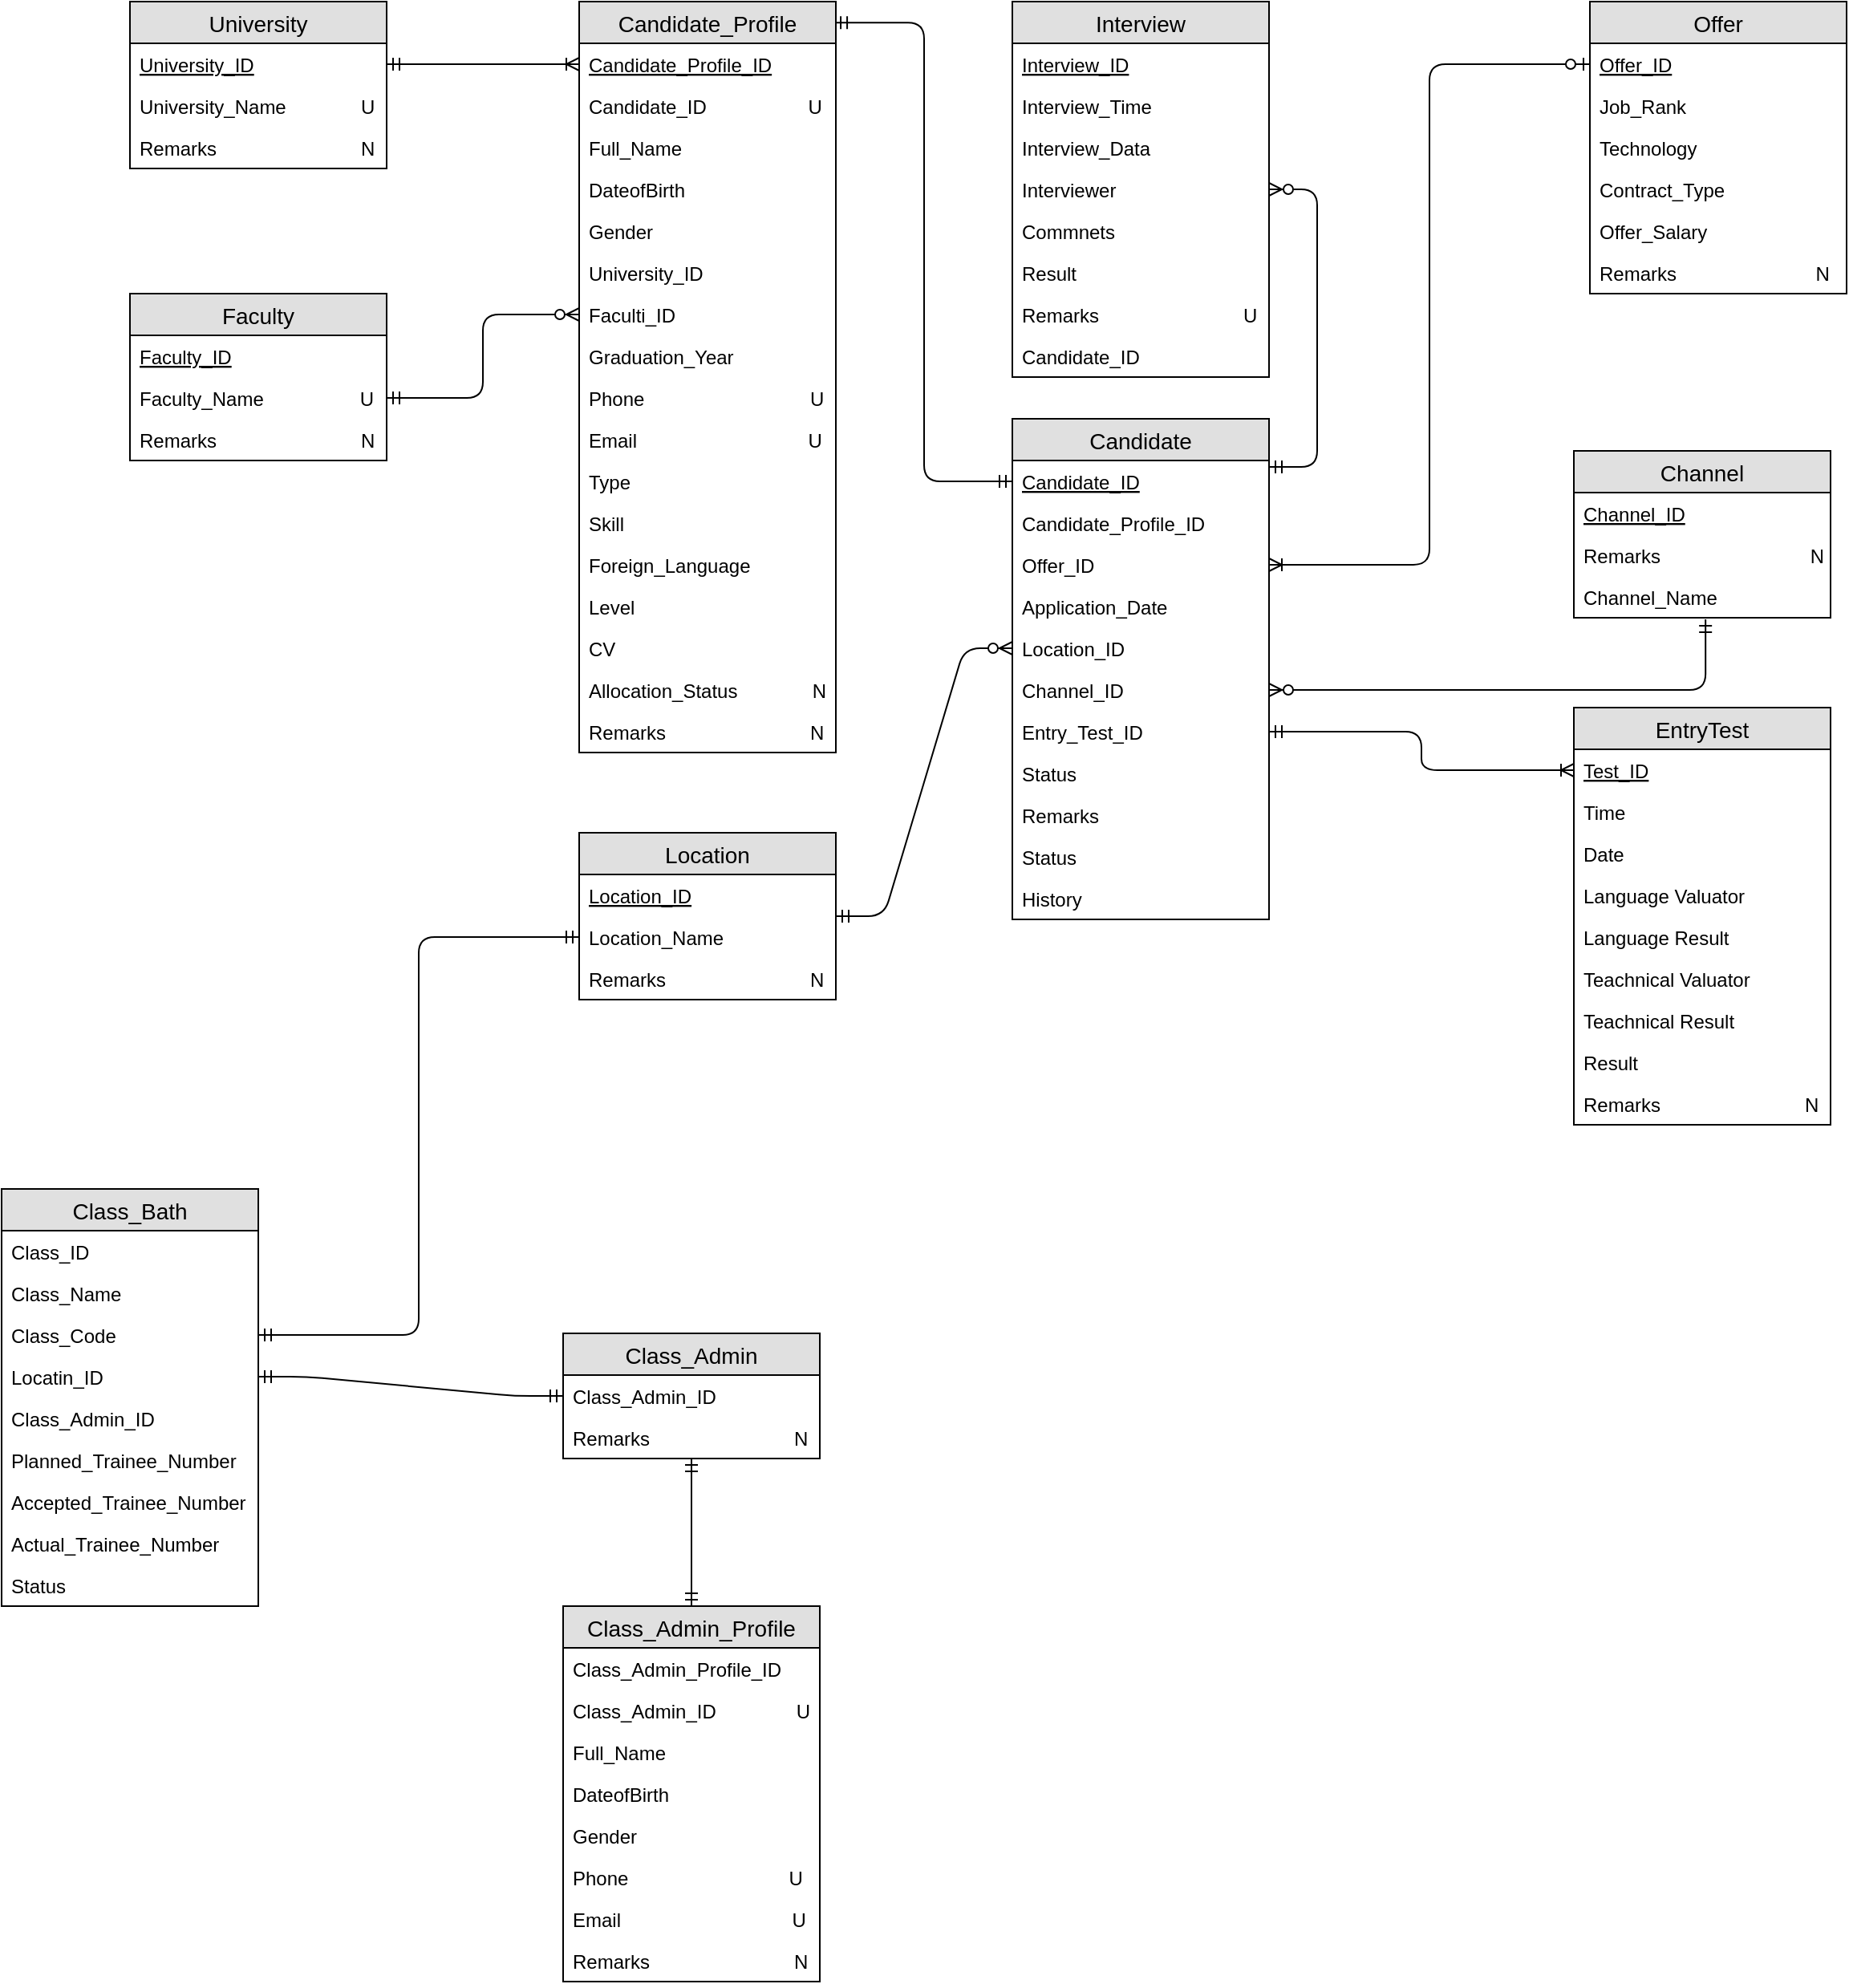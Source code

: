 <mxfile version="12.8.6" type="device"><diagram id="byvg1HGJeZC5ZQPJmpAa" name="Page-1"><mxGraphModel dx="2272" dy="1894" grid="1" gridSize="10" guides="1" tooltips="1" connect="1" arrows="1" fold="1" page="1" pageScale="1" pageWidth="850" pageHeight="1100" math="0" shadow="0"><root><mxCell id="0"/><mxCell id="1" parent="0"/><mxCell id="Px5AxqAatq_VNNvGxBcA-26" value="" style="edgeStyle=entityRelationEdgeStyle;fontSize=12;html=1;endArrow=ERzeroToMany;startArrow=ERmandOne;exitX=1;exitY=0.154;exitDx=0;exitDy=0;exitPerimeter=0;" parent="1" source="Px5AxqAatq_VNNvGxBcA-2" target="Px5AxqAatq_VNNvGxBcA-17" edge="1"><mxGeometry width="100" height="100" relative="1" as="geometry"><mxPoint x="370" y="460" as="sourcePoint"/><mxPoint x="470" y="360" as="targetPoint"/></mxGeometry></mxCell><mxCell id="Px5AxqAatq_VNNvGxBcA-17" value="Interview" style="swimlane;fontStyle=0;childLayout=stackLayout;horizontal=1;startSize=26;fillColor=#e0e0e0;horizontalStack=0;resizeParent=1;resizeParentMax=0;resizeLast=0;collapsible=1;marginBottom=0;swimlaneFillColor=#ffffff;align=center;fontSize=14;" parent="1" vertex="1"><mxGeometry x="90" y="-280" width="160" height="234" as="geometry"/></mxCell><mxCell id="Px5AxqAatq_VNNvGxBcA-18" value="Interview_ID&#10; " style="text;strokeColor=none;fillColor=none;spacingLeft=4;spacingRight=4;overflow=hidden;rotatable=0;points=[[0,0.5],[1,0.5]];portConstraint=eastwest;fontSize=12;fontStyle=4" parent="Px5AxqAatq_VNNvGxBcA-17" vertex="1"><mxGeometry y="26" width="160" height="26" as="geometry"/></mxCell><mxCell id="Px5AxqAatq_VNNvGxBcA-19" value="Interview_Time" style="text;strokeColor=none;fillColor=none;spacingLeft=4;spacingRight=4;overflow=hidden;rotatable=0;points=[[0,0.5],[1,0.5]];portConstraint=eastwest;fontSize=12;" parent="Px5AxqAatq_VNNvGxBcA-17" vertex="1"><mxGeometry y="52" width="160" height="26" as="geometry"/></mxCell><mxCell id="Px5AxqAatq_VNNvGxBcA-20" value="Interview_Data&#10;" style="text;strokeColor=none;fillColor=none;spacingLeft=4;spacingRight=4;overflow=hidden;rotatable=0;points=[[0,0.5],[1,0.5]];portConstraint=eastwest;fontSize=12;" parent="Px5AxqAatq_VNNvGxBcA-17" vertex="1"><mxGeometry y="78" width="160" height="26" as="geometry"/></mxCell><mxCell id="Px5AxqAatq_VNNvGxBcA-21" value="Interviewer&#10;" style="text;strokeColor=none;fillColor=none;spacingLeft=4;spacingRight=4;overflow=hidden;rotatable=0;points=[[0,0.5],[1,0.5]];portConstraint=eastwest;fontSize=12;" parent="Px5AxqAatq_VNNvGxBcA-17" vertex="1"><mxGeometry y="104" width="160" height="26" as="geometry"/></mxCell><mxCell id="Px5AxqAatq_VNNvGxBcA-22" value="Commnets" style="text;strokeColor=none;fillColor=none;spacingLeft=4;spacingRight=4;overflow=hidden;rotatable=0;points=[[0,0.5],[1,0.5]];portConstraint=eastwest;fontSize=12;" parent="Px5AxqAatq_VNNvGxBcA-17" vertex="1"><mxGeometry y="130" width="160" height="26" as="geometry"/></mxCell><mxCell id="Px5AxqAatq_VNNvGxBcA-23" value="Result " style="text;strokeColor=none;fillColor=none;spacingLeft=4;spacingRight=4;overflow=hidden;rotatable=0;points=[[0,0.5],[1,0.5]];portConstraint=eastwest;fontSize=12;" parent="Px5AxqAatq_VNNvGxBcA-17" vertex="1"><mxGeometry y="156" width="160" height="26" as="geometry"/></mxCell><mxCell id="Px5AxqAatq_VNNvGxBcA-24" value="Remarks                           U" style="text;strokeColor=none;fillColor=none;spacingLeft=4;spacingRight=4;overflow=hidden;rotatable=0;points=[[0,0.5],[1,0.5]];portConstraint=eastwest;fontSize=12;" parent="Px5AxqAatq_VNNvGxBcA-17" vertex="1"><mxGeometry y="182" width="160" height="26" as="geometry"/></mxCell><mxCell id="Px5AxqAatq_VNNvGxBcA-27" value="Candidate_ID" style="text;strokeColor=none;fillColor=none;spacingLeft=4;spacingRight=4;overflow=hidden;rotatable=0;points=[[0,0.5],[1,0.5]];portConstraint=eastwest;fontSize=12;" parent="Px5AxqAatq_VNNvGxBcA-17" vertex="1"><mxGeometry y="208" width="160" height="26" as="geometry"/></mxCell><mxCell id="Px5AxqAatq_VNNvGxBcA-38" value="" style="fontSize=12;html=1;endArrow=ERoneToMany;startArrow=ERzeroToOne;entryX=1;entryY=0.5;entryDx=0;entryDy=0;edgeStyle=orthogonalEdgeStyle;" parent="1" source="Px5AxqAatq_VNNvGxBcA-29" target="Px5AxqAatq_VNNvGxBcA-7" edge="1"><mxGeometry width="100" height="100" relative="1" as="geometry"><mxPoint x="368.579" y="301" as="sourcePoint"/><mxPoint x="320" y="250" as="targetPoint"/></mxGeometry></mxCell><mxCell id="Px5AxqAatq_VNNvGxBcA-1" value="Candidate" style="swimlane;fontStyle=0;childLayout=stackLayout;horizontal=1;startSize=26;fillColor=#e0e0e0;horizontalStack=0;resizeParent=1;resizeParentMax=0;resizeLast=0;collapsible=1;marginBottom=0;swimlaneFillColor=#ffffff;align=center;fontSize=14;" parent="1" vertex="1"><mxGeometry x="90" y="-20" width="160" height="312" as="geometry"/></mxCell><mxCell id="Px5AxqAatq_VNNvGxBcA-2" value="Candidate_ID&#10;" style="text;strokeColor=none;fillColor=none;spacingLeft=4;spacingRight=4;overflow=hidden;rotatable=0;points=[[0,0.5],[1,0.5]];portConstraint=eastwest;fontSize=12;fontStyle=4" parent="Px5AxqAatq_VNNvGxBcA-1" vertex="1"><mxGeometry y="26" width="160" height="26" as="geometry"/></mxCell><mxCell id="Px5AxqAatq_VNNvGxBcA-3" value="Candidate_Profile_ID&#10;" style="text;strokeColor=none;fillColor=none;spacingLeft=4;spacingRight=4;overflow=hidden;rotatable=0;points=[[0,0.5],[1,0.5]];portConstraint=eastwest;fontSize=12;fontStyle=0;strokeWidth=3;" parent="Px5AxqAatq_VNNvGxBcA-1" vertex="1"><mxGeometry y="52" width="160" height="26" as="geometry"/></mxCell><mxCell id="Px5AxqAatq_VNNvGxBcA-7" value="Offer_ID" style="text;strokeColor=none;fillColor=none;spacingLeft=4;spacingRight=4;overflow=hidden;rotatable=0;points=[[0,0.5],[1,0.5]];portConstraint=eastwest;fontSize=12;" parent="Px5AxqAatq_VNNvGxBcA-1" vertex="1"><mxGeometry y="78" width="160" height="26" as="geometry"/></mxCell><mxCell id="Px5AxqAatq_VNNvGxBcA-4" value="Application_Date&#10;" style="text;strokeColor=none;fillColor=none;spacingLeft=4;spacingRight=4;overflow=hidden;rotatable=0;points=[[0,0.5],[1,0.5]];portConstraint=eastwest;fontSize=12;" parent="Px5AxqAatq_VNNvGxBcA-1" vertex="1"><mxGeometry y="104" width="160" height="26" as="geometry"/></mxCell><mxCell id="Px5AxqAatq_VNNvGxBcA-5" value="Location_ID" style="text;strokeColor=none;fillColor=none;spacingLeft=4;spacingRight=4;overflow=hidden;rotatable=0;points=[[0,0.5],[1,0.5]];portConstraint=eastwest;fontSize=12;" parent="Px5AxqAatq_VNNvGxBcA-1" vertex="1"><mxGeometry y="130" width="160" height="26" as="geometry"/></mxCell><mxCell id="Px5AxqAatq_VNNvGxBcA-6" value="Channel_ID" style="text;strokeColor=none;fillColor=none;spacingLeft=4;spacingRight=4;overflow=hidden;rotatable=0;points=[[0,0.5],[1,0.5]];portConstraint=eastwest;fontSize=12;" parent="Px5AxqAatq_VNNvGxBcA-1" vertex="1"><mxGeometry y="156" width="160" height="26" as="geometry"/></mxCell><mxCell id="Px5AxqAatq_VNNvGxBcA-96" value="Entry_Test_ID" style="text;strokeColor=none;fillColor=none;spacingLeft=4;spacingRight=4;overflow=hidden;rotatable=0;points=[[0,0.5],[1,0.5]];portConstraint=eastwest;fontSize=12;" parent="Px5AxqAatq_VNNvGxBcA-1" vertex="1"><mxGeometry y="182" width="160" height="26" as="geometry"/></mxCell><mxCell id="Px5AxqAatq_VNNvGxBcA-15" value="Status" style="text;strokeColor=none;fillColor=none;spacingLeft=4;spacingRight=4;overflow=hidden;rotatable=0;points=[[0,0.5],[1,0.5]];portConstraint=eastwest;fontSize=12;" parent="Px5AxqAatq_VNNvGxBcA-1" vertex="1"><mxGeometry y="208" width="160" height="26" as="geometry"/></mxCell><mxCell id="Px5AxqAatq_VNNvGxBcA-16" value="Remarks" style="text;strokeColor=none;fillColor=none;spacingLeft=4;spacingRight=4;overflow=hidden;rotatable=0;points=[[0,0.5],[1,0.5]];portConstraint=eastwest;fontSize=12;" parent="Px5AxqAatq_VNNvGxBcA-1" vertex="1"><mxGeometry y="234" width="160" height="26" as="geometry"/></mxCell><mxCell id="Px5AxqAatq_VNNvGxBcA-89" value="Status" style="text;strokeColor=none;fillColor=none;spacingLeft=4;spacingRight=4;overflow=hidden;rotatable=0;points=[[0,0.5],[1,0.5]];portConstraint=eastwest;fontSize=12;" parent="Px5AxqAatq_VNNvGxBcA-1" vertex="1"><mxGeometry y="260" width="160" height="26" as="geometry"/></mxCell><mxCell id="Px5AxqAatq_VNNvGxBcA-90" value="History" style="text;strokeColor=none;fillColor=none;spacingLeft=4;spacingRight=4;overflow=hidden;rotatable=0;points=[[0,0.5],[1,0.5]];portConstraint=eastwest;fontSize=12;" parent="Px5AxqAatq_VNNvGxBcA-1" vertex="1"><mxGeometry y="286" width="160" height="26" as="geometry"/></mxCell><mxCell id="Px5AxqAatq_VNNvGxBcA-28" value="Offer" style="swimlane;fontStyle=0;childLayout=stackLayout;horizontal=1;startSize=26;fillColor=#e0e0e0;horizontalStack=0;resizeParent=1;resizeParentMax=0;resizeLast=0;collapsible=1;marginBottom=0;swimlaneFillColor=#ffffff;align=center;fontSize=14;strokeWidth=1;" parent="1" vertex="1"><mxGeometry x="450" y="-280" width="160" height="182" as="geometry"/></mxCell><mxCell id="Px5AxqAatq_VNNvGxBcA-29" value="Offer_ID" style="text;strokeColor=none;fillColor=none;spacingLeft=4;spacingRight=4;overflow=hidden;rotatable=0;points=[[0,0.5],[1,0.5]];portConstraint=eastwest;fontSize=12;fontStyle=4" parent="Px5AxqAatq_VNNvGxBcA-28" vertex="1"><mxGeometry y="26" width="160" height="26" as="geometry"/></mxCell><mxCell id="Px5AxqAatq_VNNvGxBcA-30" value="Job_Rank" style="text;strokeColor=none;fillColor=none;spacingLeft=4;spacingRight=4;overflow=hidden;rotatable=0;points=[[0,0.5],[1,0.5]];portConstraint=eastwest;fontSize=12;" parent="Px5AxqAatq_VNNvGxBcA-28" vertex="1"><mxGeometry y="52" width="160" height="26" as="geometry"/></mxCell><mxCell id="Px5AxqAatq_VNNvGxBcA-31" value="Technology" style="text;strokeColor=none;fillColor=none;spacingLeft=4;spacingRight=4;overflow=hidden;rotatable=0;points=[[0,0.5],[1,0.5]];portConstraint=eastwest;fontSize=12;" parent="Px5AxqAatq_VNNvGxBcA-28" vertex="1"><mxGeometry y="78" width="160" height="26" as="geometry"/></mxCell><mxCell id="Px5AxqAatq_VNNvGxBcA-32" value="Contract_Type" style="text;strokeColor=none;fillColor=none;spacingLeft=4;spacingRight=4;overflow=hidden;rotatable=0;points=[[0,0.5],[1,0.5]];portConstraint=eastwest;fontSize=12;" parent="Px5AxqAatq_VNNvGxBcA-28" vertex="1"><mxGeometry y="104" width="160" height="26" as="geometry"/></mxCell><mxCell id="Px5AxqAatq_VNNvGxBcA-33" value="Offer_Salary" style="text;strokeColor=none;fillColor=none;spacingLeft=4;spacingRight=4;overflow=hidden;rotatable=0;points=[[0,0.5],[1,0.5]];portConstraint=eastwest;fontSize=12;" parent="Px5AxqAatq_VNNvGxBcA-28" vertex="1"><mxGeometry y="130" width="160" height="26" as="geometry"/></mxCell><mxCell id="Px5AxqAatq_VNNvGxBcA-34" value="Remarks                          N" style="text;strokeColor=none;fillColor=none;spacingLeft=4;spacingRight=4;overflow=hidden;rotatable=0;points=[[0,0.5],[1,0.5]];portConstraint=eastwest;fontSize=12;" parent="Px5AxqAatq_VNNvGxBcA-28" vertex="1"><mxGeometry y="156" width="160" height="26" as="geometry"/></mxCell><mxCell id="Px5AxqAatq_VNNvGxBcA-39" value="Channel" style="swimlane;fontStyle=0;childLayout=stackLayout;horizontal=1;startSize=26;fillColor=#e0e0e0;horizontalStack=0;resizeParent=1;resizeParentMax=0;resizeLast=0;collapsible=1;marginBottom=0;swimlaneFillColor=#ffffff;align=center;fontSize=14;strokeWidth=1;" parent="1" vertex="1"><mxGeometry x="440" width="160" height="104" as="geometry"/></mxCell><mxCell id="Px5AxqAatq_VNNvGxBcA-40" value="Channel_ID" style="text;strokeColor=none;fillColor=none;spacingLeft=4;spacingRight=4;overflow=hidden;rotatable=0;points=[[0,0.5],[1,0.5]];portConstraint=eastwest;fontSize=12;fontStyle=4" parent="Px5AxqAatq_VNNvGxBcA-39" vertex="1"><mxGeometry y="26" width="160" height="26" as="geometry"/></mxCell><mxCell id="Px5AxqAatq_VNNvGxBcA-41" value="Remarks                            N" style="text;strokeColor=none;fillColor=none;spacingLeft=4;spacingRight=4;overflow=hidden;rotatable=0;points=[[0,0.5],[1,0.5]];portConstraint=eastwest;fontSize=12;" parent="Px5AxqAatq_VNNvGxBcA-39" vertex="1"><mxGeometry y="52" width="160" height="26" as="geometry"/></mxCell><mxCell id="Px5AxqAatq_VNNvGxBcA-42" value="Channel_Name" style="text;strokeColor=none;fillColor=none;spacingLeft=4;spacingRight=4;overflow=hidden;rotatable=0;points=[[0,0.5],[1,0.5]];portConstraint=eastwest;fontSize=12;" parent="Px5AxqAatq_VNNvGxBcA-39" vertex="1"><mxGeometry y="78" width="160" height="26" as="geometry"/></mxCell><mxCell id="Px5AxqAatq_VNNvGxBcA-43" value="" style="fontSize=12;html=1;endArrow=ERzeroToMany;startArrow=ERmandOne;entryX=1;entryY=0.5;entryDx=0;entryDy=0;edgeStyle=orthogonalEdgeStyle;exitX=0.513;exitY=1.038;exitDx=0;exitDy=0;exitPerimeter=0;" parent="1" source="Px5AxqAatq_VNNvGxBcA-42" target="Px5AxqAatq_VNNvGxBcA-6" edge="1"><mxGeometry width="100" height="100" relative="1" as="geometry"><mxPoint x="438" y="71" as="sourcePoint"/><mxPoint x="298.579" y="39" as="targetPoint"/></mxGeometry></mxCell><mxCell id="Px5AxqAatq_VNNvGxBcA-44" value="EntryTest" style="swimlane;fontStyle=0;childLayout=stackLayout;horizontal=1;startSize=26;fillColor=#e0e0e0;horizontalStack=0;resizeParent=1;resizeParentMax=0;resizeLast=0;collapsible=1;marginBottom=0;swimlaneFillColor=#ffffff;align=center;fontSize=14;strokeWidth=1;" parent="1" vertex="1"><mxGeometry x="440" y="160" width="160" height="260" as="geometry"/></mxCell><mxCell id="Px5AxqAatq_VNNvGxBcA-45" value="Test_ID" style="text;strokeColor=none;fillColor=none;spacingLeft=4;spacingRight=4;overflow=hidden;rotatable=0;points=[[0,0.5],[1,0.5]];portConstraint=eastwest;fontSize=12;fontStyle=4" parent="Px5AxqAatq_VNNvGxBcA-44" vertex="1"><mxGeometry y="26" width="160" height="26" as="geometry"/></mxCell><mxCell id="Px5AxqAatq_VNNvGxBcA-46" value="Time" style="text;strokeColor=none;fillColor=none;spacingLeft=4;spacingRight=4;overflow=hidden;rotatable=0;points=[[0,0.5],[1,0.5]];portConstraint=eastwest;fontSize=12;" parent="Px5AxqAatq_VNNvGxBcA-44" vertex="1"><mxGeometry y="52" width="160" height="26" as="geometry"/></mxCell><mxCell id="Px5AxqAatq_VNNvGxBcA-47" value="Date" style="text;strokeColor=none;fillColor=none;spacingLeft=4;spacingRight=4;overflow=hidden;rotatable=0;points=[[0,0.5],[1,0.5]];portConstraint=eastwest;fontSize=12;" parent="Px5AxqAatq_VNNvGxBcA-44" vertex="1"><mxGeometry y="78" width="160" height="26" as="geometry"/></mxCell><mxCell id="Px5AxqAatq_VNNvGxBcA-48" value="Language Valuator" style="text;strokeColor=none;fillColor=none;spacingLeft=4;spacingRight=4;overflow=hidden;rotatable=0;points=[[0,0.5],[1,0.5]];portConstraint=eastwest;fontSize=12;" parent="Px5AxqAatq_VNNvGxBcA-44" vertex="1"><mxGeometry y="104" width="160" height="26" as="geometry"/></mxCell><mxCell id="Px5AxqAatq_VNNvGxBcA-49" value="Language Result" style="text;strokeColor=none;fillColor=none;spacingLeft=4;spacingRight=4;overflow=hidden;rotatable=0;points=[[0,0.5],[1,0.5]];portConstraint=eastwest;fontSize=12;" parent="Px5AxqAatq_VNNvGxBcA-44" vertex="1"><mxGeometry y="130" width="160" height="26" as="geometry"/></mxCell><mxCell id="Px5AxqAatq_VNNvGxBcA-50" value="Teachnical Valuator" style="text;strokeColor=none;fillColor=none;spacingLeft=4;spacingRight=4;overflow=hidden;rotatable=0;points=[[0,0.5],[1,0.5]];portConstraint=eastwest;fontSize=12;" parent="Px5AxqAatq_VNNvGxBcA-44" vertex="1"><mxGeometry y="156" width="160" height="26" as="geometry"/></mxCell><mxCell id="Px5AxqAatq_VNNvGxBcA-51" value="Teachnical Result " style="text;strokeColor=none;fillColor=none;spacingLeft=4;spacingRight=4;overflow=hidden;rotatable=0;points=[[0,0.5],[1,0.5]];portConstraint=eastwest;fontSize=12;" parent="Px5AxqAatq_VNNvGxBcA-44" vertex="1"><mxGeometry y="182" width="160" height="26" as="geometry"/></mxCell><mxCell id="Px5AxqAatq_VNNvGxBcA-52" value="Result" style="text;strokeColor=none;fillColor=none;spacingLeft=4;spacingRight=4;overflow=hidden;rotatable=0;points=[[0,0.5],[1,0.5]];portConstraint=eastwest;fontSize=12;" parent="Px5AxqAatq_VNNvGxBcA-44" vertex="1"><mxGeometry y="208" width="160" height="26" as="geometry"/></mxCell><mxCell id="Px5AxqAatq_VNNvGxBcA-53" value="Remarks                           N" style="text;strokeColor=none;fillColor=none;spacingLeft=4;spacingRight=4;overflow=hidden;rotatable=0;points=[[0,0.5],[1,0.5]];portConstraint=eastwest;fontSize=12;" parent="Px5AxqAatq_VNNvGxBcA-44" vertex="1"><mxGeometry y="234" width="160" height="26" as="geometry"/></mxCell><mxCell id="Px5AxqAatq_VNNvGxBcA-56" value="" style="edgeStyle=orthogonalEdgeStyle;fontSize=12;html=1;endArrow=ERoneToMany;startArrow=ERmandOne;exitX=1;exitY=0.5;exitDx=0;exitDy=0;entryX=0;entryY=0.5;entryDx=0;entryDy=0;" parent="1" source="Px5AxqAatq_VNNvGxBcA-96" target="Px5AxqAatq_VNNvGxBcA-45" edge="1"><mxGeometry width="100" height="100" relative="1" as="geometry"><mxPoint x="250" y="223" as="sourcePoint"/><mxPoint x="391.421" y="123" as="targetPoint"/></mxGeometry></mxCell><mxCell id="Px5AxqAatq_VNNvGxBcA-76" value="" style="edgeStyle=orthogonalEdgeStyle;fontSize=12;html=1;endArrow=ERmandOne;startArrow=ERmandOne;entryX=0.994;entryY=0.028;entryDx=0;entryDy=0;entryPerimeter=0;exitX=0;exitY=0.5;exitDx=0;exitDy=0;" parent="1" source="Px5AxqAatq_VNNvGxBcA-2" target="Px5AxqAatq_VNNvGxBcA-57" edge="1"><mxGeometry width="100" height="100" relative="1" as="geometry"><mxPoint x="-51.421" y="197" as="sourcePoint"/><mxPoint x="-51.421" y="97" as="targetPoint"/></mxGeometry></mxCell><mxCell id="Px5AxqAatq_VNNvGxBcA-87" value="" style="edgeStyle=entityRelationEdgeStyle;fontSize=12;html=1;endArrow=ERoneToMany;startArrow=ERmandOne;entryX=0;entryY=0.5;entryDx=0;entryDy=0;" parent="1" source="Px5AxqAatq_VNNvGxBcA-79" target="Px5AxqAatq_VNNvGxBcA-58" edge="1"><mxGeometry width="100" height="100" relative="1" as="geometry"><mxPoint x="-310" y="-102" as="sourcePoint"/><mxPoint x="-168.579" y="-202" as="targetPoint"/></mxGeometry></mxCell><mxCell id="Px5AxqAatq_VNNvGxBcA-88" value="" style="edgeStyle=orthogonalEdgeStyle;fontSize=12;html=1;endArrow=ERzeroToMany;startArrow=ERmandOne;entryX=0;entryY=0.5;entryDx=0;entryDy=0;" parent="1" source="Px5AxqAatq_VNNvGxBcA-85" target="Px5AxqAatq_VNNvGxBcA-64" edge="1"><mxGeometry width="100" height="100" relative="1" as="geometry"><mxPoint x="-330" y="155" as="sourcePoint"/><mxPoint x="-188.579" y="55" as="targetPoint"/></mxGeometry></mxCell><mxCell id="Px5AxqAatq_VNNvGxBcA-57" value="Candidate_Profile" style="swimlane;fontStyle=0;childLayout=stackLayout;horizontal=1;startSize=26;fillColor=#e0e0e0;horizontalStack=0;resizeParent=1;resizeParentMax=0;resizeLast=0;collapsible=1;marginBottom=0;swimlaneFillColor=#ffffff;align=center;fontSize=14;strokeWidth=1;strokeColor=#000000;" parent="1" vertex="1"><mxGeometry x="-180" y="-280" width="160" height="468" as="geometry"/></mxCell><mxCell id="Px5AxqAatq_VNNvGxBcA-58" value="Candidate_Profile_ID" style="text;strokeColor=none;fillColor=none;spacingLeft=4;spacingRight=4;overflow=hidden;rotatable=0;points=[[0,0.5],[1,0.5]];portConstraint=eastwest;fontSize=12;fontStyle=4" parent="Px5AxqAatq_VNNvGxBcA-57" vertex="1"><mxGeometry y="26" width="160" height="26" as="geometry"/></mxCell><mxCell id="Px5AxqAatq_VNNvGxBcA-59" value="Candidate_ID                   U" style="text;strokeColor=none;fillColor=none;spacingLeft=4;spacingRight=4;overflow=hidden;rotatable=0;points=[[0,0.5],[1,0.5]];portConstraint=eastwest;fontSize=12;" parent="Px5AxqAatq_VNNvGxBcA-57" vertex="1"><mxGeometry y="52" width="160" height="26" as="geometry"/></mxCell><mxCell id="Px5AxqAatq_VNNvGxBcA-60" value="Full_Name" style="text;strokeColor=none;fillColor=none;spacingLeft=4;spacingRight=4;overflow=hidden;rotatable=0;points=[[0,0.5],[1,0.5]];portConstraint=eastwest;fontSize=12;" parent="Px5AxqAatq_VNNvGxBcA-57" vertex="1"><mxGeometry y="78" width="160" height="26" as="geometry"/></mxCell><mxCell id="Px5AxqAatq_VNNvGxBcA-61" value="DateofBirth" style="text;strokeColor=none;fillColor=none;spacingLeft=4;spacingRight=4;overflow=hidden;rotatable=0;points=[[0,0.5],[1,0.5]];portConstraint=eastwest;fontSize=12;" parent="Px5AxqAatq_VNNvGxBcA-57" vertex="1"><mxGeometry y="104" width="160" height="26" as="geometry"/></mxCell><mxCell id="Px5AxqAatq_VNNvGxBcA-62" value="Gender" style="text;strokeColor=none;fillColor=none;spacingLeft=4;spacingRight=4;overflow=hidden;rotatable=0;points=[[0,0.5],[1,0.5]];portConstraint=eastwest;fontSize=12;" parent="Px5AxqAatq_VNNvGxBcA-57" vertex="1"><mxGeometry y="130" width="160" height="26" as="geometry"/></mxCell><mxCell id="Px5AxqAatq_VNNvGxBcA-63" value="University_ID" style="text;strokeColor=none;fillColor=none;spacingLeft=4;spacingRight=4;overflow=hidden;rotatable=0;points=[[0,0.5],[1,0.5]];portConstraint=eastwest;fontSize=12;" parent="Px5AxqAatq_VNNvGxBcA-57" vertex="1"><mxGeometry y="156" width="160" height="26" as="geometry"/></mxCell><mxCell id="Px5AxqAatq_VNNvGxBcA-64" value="Faculti_ID" style="text;strokeColor=none;fillColor=none;spacingLeft=4;spacingRight=4;overflow=hidden;rotatable=0;points=[[0,0.5],[1,0.5]];portConstraint=eastwest;fontSize=12;" parent="Px5AxqAatq_VNNvGxBcA-57" vertex="1"><mxGeometry y="182" width="160" height="26" as="geometry"/></mxCell><mxCell id="Px5AxqAatq_VNNvGxBcA-65" value="Graduation_Year" style="text;strokeColor=none;fillColor=none;spacingLeft=4;spacingRight=4;overflow=hidden;rotatable=0;points=[[0,0.5],[1,0.5]];portConstraint=eastwest;fontSize=12;" parent="Px5AxqAatq_VNNvGxBcA-57" vertex="1"><mxGeometry y="208" width="160" height="26" as="geometry"/></mxCell><mxCell id="Px5AxqAatq_VNNvGxBcA-66" value="Phone                               U" style="text;strokeColor=none;fillColor=none;spacingLeft=4;spacingRight=4;overflow=hidden;rotatable=0;points=[[0,0.5],[1,0.5]];portConstraint=eastwest;fontSize=12;" parent="Px5AxqAatq_VNNvGxBcA-57" vertex="1"><mxGeometry y="234" width="160" height="26" as="geometry"/></mxCell><mxCell id="Px5AxqAatq_VNNvGxBcA-67" value="Email                                U" style="text;strokeColor=none;fillColor=none;spacingLeft=4;spacingRight=4;overflow=hidden;rotatable=0;points=[[0,0.5],[1,0.5]];portConstraint=eastwest;fontSize=12;" parent="Px5AxqAatq_VNNvGxBcA-57" vertex="1"><mxGeometry y="260" width="160" height="26" as="geometry"/></mxCell><mxCell id="Px5AxqAatq_VNNvGxBcA-68" value="Type" style="text;strokeColor=none;fillColor=none;spacingLeft=4;spacingRight=4;overflow=hidden;rotatable=0;points=[[0,0.5],[1,0.5]];portConstraint=eastwest;fontSize=12;" parent="Px5AxqAatq_VNNvGxBcA-57" vertex="1"><mxGeometry y="286" width="160" height="26" as="geometry"/></mxCell><mxCell id="Px5AxqAatq_VNNvGxBcA-69" value="Skill" style="text;strokeColor=none;fillColor=none;spacingLeft=4;spacingRight=4;overflow=hidden;rotatable=0;points=[[0,0.5],[1,0.5]];portConstraint=eastwest;fontSize=12;" parent="Px5AxqAatq_VNNvGxBcA-57" vertex="1"><mxGeometry y="312" width="160" height="26" as="geometry"/></mxCell><mxCell id="Px5AxqAatq_VNNvGxBcA-70" value="Foreign_Language" style="text;strokeColor=none;fillColor=none;spacingLeft=4;spacingRight=4;overflow=hidden;rotatable=0;points=[[0,0.5],[1,0.5]];portConstraint=eastwest;fontSize=12;" parent="Px5AxqAatq_VNNvGxBcA-57" vertex="1"><mxGeometry y="338" width="160" height="26" as="geometry"/></mxCell><mxCell id="Px5AxqAatq_VNNvGxBcA-71" value="Level" style="text;strokeColor=none;fillColor=none;spacingLeft=4;spacingRight=4;overflow=hidden;rotatable=0;points=[[0,0.5],[1,0.5]];portConstraint=eastwest;fontSize=12;" parent="Px5AxqAatq_VNNvGxBcA-57" vertex="1"><mxGeometry y="364" width="160" height="26" as="geometry"/></mxCell><mxCell id="Px5AxqAatq_VNNvGxBcA-72" value="CV" style="text;strokeColor=none;fillColor=none;spacingLeft=4;spacingRight=4;overflow=hidden;rotatable=0;points=[[0,0.5],[1,0.5]];portConstraint=eastwest;fontSize=12;" parent="Px5AxqAatq_VNNvGxBcA-57" vertex="1"><mxGeometry y="390" width="160" height="26" as="geometry"/></mxCell><mxCell id="Px5AxqAatq_VNNvGxBcA-73" value="Allocation_Status              N" style="text;strokeColor=none;fillColor=none;spacingLeft=4;spacingRight=4;overflow=hidden;rotatable=0;points=[[0,0.5],[1,0.5]];portConstraint=eastwest;fontSize=12;" parent="Px5AxqAatq_VNNvGxBcA-57" vertex="1"><mxGeometry y="416" width="160" height="26" as="geometry"/></mxCell><mxCell id="Px5AxqAatq_VNNvGxBcA-74" value="Remarks                           N" style="text;strokeColor=none;fillColor=none;spacingLeft=4;spacingRight=4;overflow=hidden;rotatable=0;points=[[0,0.5],[1,0.5]];portConstraint=eastwest;fontSize=12;" parent="Px5AxqAatq_VNNvGxBcA-57" vertex="1"><mxGeometry y="442" width="160" height="26" as="geometry"/></mxCell><mxCell id="Px5AxqAatq_VNNvGxBcA-78" value="University" style="swimlane;fontStyle=0;childLayout=stackLayout;horizontal=1;startSize=26;fillColor=#e0e0e0;horizontalStack=0;resizeParent=1;resizeParentMax=0;resizeLast=0;collapsible=1;marginBottom=0;swimlaneFillColor=#ffffff;align=center;fontSize=14;strokeWidth=1;" parent="1" vertex="1"><mxGeometry x="-460" y="-280" width="160" height="104" as="geometry"/></mxCell><mxCell id="Px5AxqAatq_VNNvGxBcA-79" value="University_ID" style="text;strokeColor=none;fillColor=none;spacingLeft=4;spacingRight=4;overflow=hidden;rotatable=0;points=[[0,0.5],[1,0.5]];portConstraint=eastwest;fontSize=12;fontStyle=4" parent="Px5AxqAatq_VNNvGxBcA-78" vertex="1"><mxGeometry y="26" width="160" height="26" as="geometry"/></mxCell><mxCell id="Px5AxqAatq_VNNvGxBcA-80" value="University_Name              U" style="text;strokeColor=none;fillColor=none;spacingLeft=4;spacingRight=4;overflow=hidden;rotatable=0;points=[[0,0.5],[1,0.5]];portConstraint=eastwest;fontSize=12;" parent="Px5AxqAatq_VNNvGxBcA-78" vertex="1"><mxGeometry y="52" width="160" height="26" as="geometry"/></mxCell><mxCell id="Px5AxqAatq_VNNvGxBcA-81" value="Remarks                           N" style="text;strokeColor=none;fillColor=none;spacingLeft=4;spacingRight=4;overflow=hidden;rotatable=0;points=[[0,0.5],[1,0.5]];portConstraint=eastwest;fontSize=12;" parent="Px5AxqAatq_VNNvGxBcA-78" vertex="1"><mxGeometry y="78" width="160" height="26" as="geometry"/></mxCell><mxCell id="Px5AxqAatq_VNNvGxBcA-83" value="Faculty" style="swimlane;fontStyle=0;childLayout=stackLayout;horizontal=1;startSize=26;fillColor=#e0e0e0;horizontalStack=0;resizeParent=1;resizeParentMax=0;resizeLast=0;collapsible=1;marginBottom=0;swimlaneFillColor=#ffffff;align=center;fontSize=14;strokeWidth=1;" parent="1" vertex="1"><mxGeometry x="-460" y="-98" width="160" height="104" as="geometry"/></mxCell><mxCell id="Px5AxqAatq_VNNvGxBcA-84" value="Faculty_ID" style="text;strokeColor=none;fillColor=none;spacingLeft=4;spacingRight=4;overflow=hidden;rotatable=0;points=[[0,0.5],[1,0.5]];portConstraint=eastwest;fontSize=12;fontStyle=4" parent="Px5AxqAatq_VNNvGxBcA-83" vertex="1"><mxGeometry y="26" width="160" height="26" as="geometry"/></mxCell><mxCell id="Px5AxqAatq_VNNvGxBcA-85" value="Faculty_Name                  U" style="text;strokeColor=none;fillColor=none;spacingLeft=4;spacingRight=4;overflow=hidden;rotatable=0;points=[[0,0.5],[1,0.5]];portConstraint=eastwest;fontSize=12;" parent="Px5AxqAatq_VNNvGxBcA-83" vertex="1"><mxGeometry y="52" width="160" height="26" as="geometry"/></mxCell><mxCell id="Px5AxqAatq_VNNvGxBcA-86" value="Remarks                           N" style="text;strokeColor=none;fillColor=none;spacingLeft=4;spacingRight=4;overflow=hidden;rotatable=0;points=[[0,0.5],[1,0.5]];portConstraint=eastwest;fontSize=12;" parent="Px5AxqAatq_VNNvGxBcA-83" vertex="1"><mxGeometry y="78" width="160" height="26" as="geometry"/></mxCell><mxCell id="Px5AxqAatq_VNNvGxBcA-91" value="Location" style="swimlane;fontStyle=0;childLayout=stackLayout;horizontal=1;startSize=26;fillColor=#e0e0e0;horizontalStack=0;resizeParent=1;resizeParentMax=0;resizeLast=0;collapsible=1;marginBottom=0;swimlaneFillColor=#ffffff;align=center;fontSize=14;strokeColor=#000000;strokeWidth=1;" parent="1" vertex="1"><mxGeometry x="-180" y="238" width="160" height="104" as="geometry"/></mxCell><mxCell id="Px5AxqAatq_VNNvGxBcA-92" value="Location_ID" style="text;strokeColor=none;fillColor=none;spacingLeft=4;spacingRight=4;overflow=hidden;rotatable=0;points=[[0,0.5],[1,0.5]];portConstraint=eastwest;fontSize=12;fontStyle=4" parent="Px5AxqAatq_VNNvGxBcA-91" vertex="1"><mxGeometry y="26" width="160" height="26" as="geometry"/></mxCell><mxCell id="Px5AxqAatq_VNNvGxBcA-93" value="Location_Name" style="text;strokeColor=none;fillColor=none;spacingLeft=4;spacingRight=4;overflow=hidden;rotatable=0;points=[[0,0.5],[1,0.5]];portConstraint=eastwest;fontSize=12;" parent="Px5AxqAatq_VNNvGxBcA-91" vertex="1"><mxGeometry y="52" width="160" height="26" as="geometry"/></mxCell><mxCell id="Px5AxqAatq_VNNvGxBcA-94" value="Remarks                           N" style="text;strokeColor=none;fillColor=none;spacingLeft=4;spacingRight=4;overflow=hidden;rotatable=0;points=[[0,0.5],[1,0.5]];portConstraint=eastwest;fontSize=12;" parent="Px5AxqAatq_VNNvGxBcA-91" vertex="1"><mxGeometry y="78" width="160" height="26" as="geometry"/></mxCell><mxCell id="Px5AxqAatq_VNNvGxBcA-95" value="" style="edgeStyle=entityRelationEdgeStyle;fontSize=12;html=1;endArrow=ERzeroToMany;startArrow=ERmandOne;entryX=0;entryY=0.5;entryDx=0;entryDy=0;" parent="1" source="Px5AxqAatq_VNNvGxBcA-91" target="Px5AxqAatq_VNNvGxBcA-5" edge="1"><mxGeometry width="100" height="100" relative="1" as="geometry"><mxPoint x="-20" y="390" as="sourcePoint"/><mxPoint x="121.421" y="290" as="targetPoint"/></mxGeometry></mxCell><mxCell id="szyLnmdDGU52rjS47eHb-1" value="Class_Admin" style="swimlane;fontStyle=0;childLayout=stackLayout;horizontal=1;startSize=26;fillColor=#e0e0e0;horizontalStack=0;resizeParent=1;resizeParentMax=0;resizeLast=0;collapsible=1;marginBottom=0;swimlaneFillColor=#ffffff;align=center;fontSize=14;" vertex="1" parent="1"><mxGeometry x="-190" y="550" width="160" height="78" as="geometry"/></mxCell><mxCell id="szyLnmdDGU52rjS47eHb-2" value="Class_Admin_ID" style="text;strokeColor=none;fillColor=none;spacingLeft=4;spacingRight=4;overflow=hidden;rotatable=0;points=[[0,0.5],[1,0.5]];portConstraint=eastwest;fontSize=12;" vertex="1" parent="szyLnmdDGU52rjS47eHb-1"><mxGeometry y="26" width="160" height="26" as="geometry"/></mxCell><mxCell id="szyLnmdDGU52rjS47eHb-4" value="Remarks                           N" style="text;strokeColor=none;fillColor=none;spacingLeft=4;spacingRight=4;overflow=hidden;rotatable=0;points=[[0,0.5],[1,0.5]];portConstraint=eastwest;fontSize=12;" vertex="1" parent="szyLnmdDGU52rjS47eHb-1"><mxGeometry y="52" width="160" height="26" as="geometry"/></mxCell><mxCell id="szyLnmdDGU52rjS47eHb-5" value="Class_Admin_Profile" style="swimlane;fontStyle=0;childLayout=stackLayout;horizontal=1;startSize=26;fillColor=#e0e0e0;horizontalStack=0;resizeParent=1;resizeParentMax=0;resizeLast=0;collapsible=1;marginBottom=0;swimlaneFillColor=#ffffff;align=center;fontSize=14;" vertex="1" parent="1"><mxGeometry x="-190" y="720" width="160" height="234" as="geometry"/></mxCell><mxCell id="szyLnmdDGU52rjS47eHb-6" value="Class_Admin_Profile_ID" style="text;strokeColor=none;fillColor=none;spacingLeft=4;spacingRight=4;overflow=hidden;rotatable=0;points=[[0,0.5],[1,0.5]];portConstraint=eastwest;fontSize=12;" vertex="1" parent="szyLnmdDGU52rjS47eHb-5"><mxGeometry y="26" width="160" height="26" as="geometry"/></mxCell><mxCell id="szyLnmdDGU52rjS47eHb-7" value="Class_Admin_ID               U" style="text;strokeColor=none;fillColor=none;spacingLeft=4;spacingRight=4;overflow=hidden;rotatable=0;points=[[0,0.5],[1,0.5]];portConstraint=eastwest;fontSize=12;" vertex="1" parent="szyLnmdDGU52rjS47eHb-5"><mxGeometry y="52" width="160" height="26" as="geometry"/></mxCell><mxCell id="szyLnmdDGU52rjS47eHb-8" value="Full_Name" style="text;strokeColor=none;fillColor=none;spacingLeft=4;spacingRight=4;overflow=hidden;rotatable=0;points=[[0,0.5],[1,0.5]];portConstraint=eastwest;fontSize=12;" vertex="1" parent="szyLnmdDGU52rjS47eHb-5"><mxGeometry y="78" width="160" height="26" as="geometry"/></mxCell><mxCell id="szyLnmdDGU52rjS47eHb-9" value="DateofBirth" style="text;strokeColor=none;fillColor=none;spacingLeft=4;spacingRight=4;overflow=hidden;rotatable=0;points=[[0,0.5],[1,0.5]];portConstraint=eastwest;fontSize=12;" vertex="1" parent="szyLnmdDGU52rjS47eHb-5"><mxGeometry y="104" width="160" height="26" as="geometry"/></mxCell><mxCell id="szyLnmdDGU52rjS47eHb-10" value="Gender" style="text;strokeColor=none;fillColor=none;spacingLeft=4;spacingRight=4;overflow=hidden;rotatable=0;points=[[0,0.5],[1,0.5]];portConstraint=eastwest;fontSize=12;" vertex="1" parent="szyLnmdDGU52rjS47eHb-5"><mxGeometry y="130" width="160" height="26" as="geometry"/></mxCell><mxCell id="szyLnmdDGU52rjS47eHb-11" value="Phone                              U" style="text;strokeColor=none;fillColor=none;spacingLeft=4;spacingRight=4;overflow=hidden;rotatable=0;points=[[0,0.5],[1,0.5]];portConstraint=eastwest;fontSize=12;" vertex="1" parent="szyLnmdDGU52rjS47eHb-5"><mxGeometry y="156" width="160" height="26" as="geometry"/></mxCell><mxCell id="szyLnmdDGU52rjS47eHb-12" value="Email                                U" style="text;strokeColor=none;fillColor=none;spacingLeft=4;spacingRight=4;overflow=hidden;rotatable=0;points=[[0,0.5],[1,0.5]];portConstraint=eastwest;fontSize=12;" vertex="1" parent="szyLnmdDGU52rjS47eHb-5"><mxGeometry y="182" width="160" height="26" as="geometry"/></mxCell><mxCell id="szyLnmdDGU52rjS47eHb-13" value="Remarks                           N" style="text;strokeColor=none;fillColor=none;spacingLeft=4;spacingRight=4;overflow=hidden;rotatable=0;points=[[0,0.5],[1,0.5]];portConstraint=eastwest;fontSize=12;" vertex="1" parent="szyLnmdDGU52rjS47eHb-5"><mxGeometry y="208" width="160" height="26" as="geometry"/></mxCell><mxCell id="szyLnmdDGU52rjS47eHb-14" value="" style="fontSize=12;html=1;endArrow=ERmandOne;startArrow=ERmandOne;" edge="1" parent="1" source="szyLnmdDGU52rjS47eHb-1"><mxGeometry width="100" height="100" relative="1" as="geometry"><mxPoint x="-110" y="754" as="sourcePoint"/><mxPoint x="-110" y="720" as="targetPoint"/></mxGeometry></mxCell><mxCell id="szyLnmdDGU52rjS47eHb-15" value="Class_Bath" style="swimlane;fontStyle=0;childLayout=stackLayout;horizontal=1;startSize=26;fillColor=#e0e0e0;horizontalStack=0;resizeParent=1;resizeParentMax=0;resizeLast=0;collapsible=1;marginBottom=0;swimlaneFillColor=#ffffff;align=center;fontSize=14;" vertex="1" parent="1"><mxGeometry x="-540" y="460" width="160" height="260" as="geometry"/></mxCell><mxCell id="szyLnmdDGU52rjS47eHb-16" value="Class_ID" style="text;strokeColor=none;fillColor=none;spacingLeft=4;spacingRight=4;overflow=hidden;rotatable=0;points=[[0,0.5],[1,0.5]];portConstraint=eastwest;fontSize=12;" vertex="1" parent="szyLnmdDGU52rjS47eHb-15"><mxGeometry y="26" width="160" height="26" as="geometry"/></mxCell><mxCell id="szyLnmdDGU52rjS47eHb-17" value="Class_Name" style="text;strokeColor=none;fillColor=none;spacingLeft=4;spacingRight=4;overflow=hidden;rotatable=0;points=[[0,0.5],[1,0.5]];portConstraint=eastwest;fontSize=12;" vertex="1" parent="szyLnmdDGU52rjS47eHb-15"><mxGeometry y="52" width="160" height="26" as="geometry"/></mxCell><mxCell id="szyLnmdDGU52rjS47eHb-18" value="Class_Code" style="text;strokeColor=none;fillColor=none;spacingLeft=4;spacingRight=4;overflow=hidden;rotatable=0;points=[[0,0.5],[1,0.5]];portConstraint=eastwest;fontSize=12;" vertex="1" parent="szyLnmdDGU52rjS47eHb-15"><mxGeometry y="78" width="160" height="26" as="geometry"/></mxCell><mxCell id="szyLnmdDGU52rjS47eHb-29" value="Locatin_ID" style="text;strokeColor=none;fillColor=none;spacingLeft=4;spacingRight=4;overflow=hidden;rotatable=0;points=[[0,0.5],[1,0.5]];portConstraint=eastwest;fontSize=12;" vertex="1" parent="szyLnmdDGU52rjS47eHb-15"><mxGeometry y="104" width="160" height="26" as="geometry"/></mxCell><mxCell id="szyLnmdDGU52rjS47eHb-31" value="Class_Admin_ID" style="text;strokeColor=none;fillColor=none;spacingLeft=4;spacingRight=4;overflow=hidden;rotatable=0;points=[[0,0.5],[1,0.5]];portConstraint=eastwest;fontSize=12;" vertex="1" parent="szyLnmdDGU52rjS47eHb-15"><mxGeometry y="130" width="160" height="26" as="geometry"/></mxCell><mxCell id="szyLnmdDGU52rjS47eHb-32" value="Planned_Trainee_Number" style="text;strokeColor=none;fillColor=none;spacingLeft=4;spacingRight=4;overflow=hidden;rotatable=0;points=[[0,0.5],[1,0.5]];portConstraint=eastwest;fontSize=12;" vertex="1" parent="szyLnmdDGU52rjS47eHb-15"><mxGeometry y="156" width="160" height="26" as="geometry"/></mxCell><mxCell id="szyLnmdDGU52rjS47eHb-33" value="Accepted_Trainee_Number" style="text;strokeColor=none;fillColor=none;spacingLeft=4;spacingRight=4;overflow=hidden;rotatable=0;points=[[0,0.5],[1,0.5]];portConstraint=eastwest;fontSize=12;" vertex="1" parent="szyLnmdDGU52rjS47eHb-15"><mxGeometry y="182" width="160" height="26" as="geometry"/></mxCell><mxCell id="szyLnmdDGU52rjS47eHb-35" value="Actual_Trainee_Number" style="text;strokeColor=none;fillColor=none;spacingLeft=4;spacingRight=4;overflow=hidden;rotatable=0;points=[[0,0.5],[1,0.5]];portConstraint=eastwest;fontSize=12;" vertex="1" parent="szyLnmdDGU52rjS47eHb-15"><mxGeometry y="208" width="160" height="26" as="geometry"/></mxCell><mxCell id="szyLnmdDGU52rjS47eHb-36" value="Status" style="text;strokeColor=none;fillColor=none;spacingLeft=4;spacingRight=4;overflow=hidden;rotatable=0;points=[[0,0.5],[1,0.5]];portConstraint=eastwest;fontSize=12;" vertex="1" parent="szyLnmdDGU52rjS47eHb-15"><mxGeometry y="234" width="160" height="26" as="geometry"/></mxCell><mxCell id="szyLnmdDGU52rjS47eHb-37" value="" style="edgeStyle=entityRelationEdgeStyle;fontSize=12;html=1;endArrow=ERmandOne;startArrow=ERmandOne;" edge="1" parent="1" source="szyLnmdDGU52rjS47eHb-29" target="szyLnmdDGU52rjS47eHb-1"><mxGeometry width="100" height="100" relative="1" as="geometry"><mxPoint x="-380" y="677" as="sourcePoint"/><mxPoint x="-238.579" y="577" as="targetPoint"/></mxGeometry></mxCell><mxCell id="szyLnmdDGU52rjS47eHb-38" value="" style="edgeStyle=orthogonalEdgeStyle;fontSize=12;html=1;endArrow=ERmandOne;startArrow=ERmandOne;" edge="1" parent="1" source="Px5AxqAatq_VNNvGxBcA-93" target="szyLnmdDGU52rjS47eHb-18"><mxGeometry width="100" height="100" relative="1" as="geometry"><mxPoint x="-321.421" y="403" as="sourcePoint"/><mxPoint x="-370" y="560" as="targetPoint"/></mxGeometry></mxCell></root></mxGraphModel></diagram></mxfile>